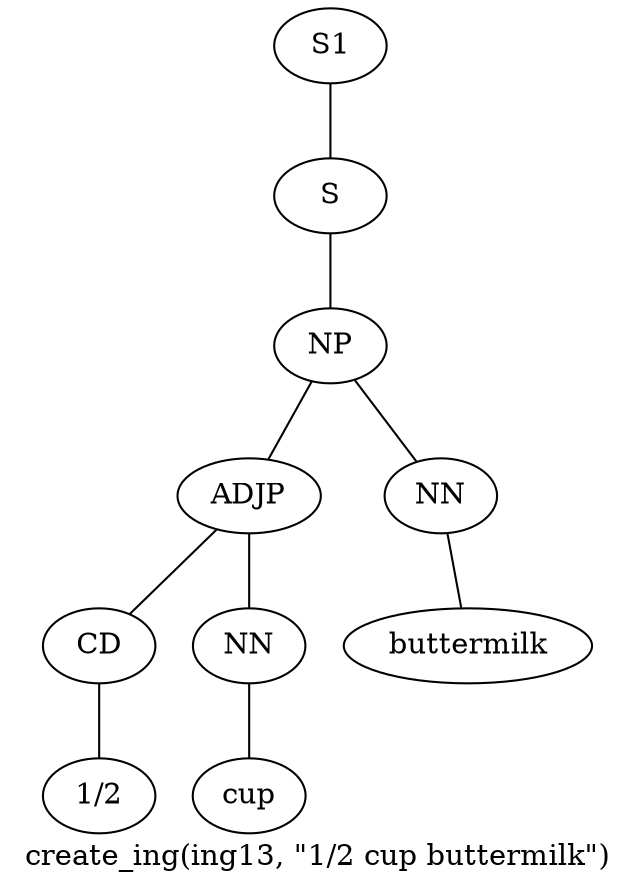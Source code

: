 graph SyntaxGraph {
	label = "create_ing(ing13, \"1/2 cup buttermilk\")";
	Node0 [label="S1"];
	Node1 [label="S"];
	Node2 [label="NP"];
	Node3 [label="ADJP"];
	Node4 [label="CD"];
	Node5 [label="1/2"];
	Node6 [label="NN"];
	Node7 [label="cup"];
	Node8 [label="NN"];
	Node9 [label="buttermilk"];

	Node0 -- Node1;
	Node1 -- Node2;
	Node2 -- Node3;
	Node2 -- Node8;
	Node3 -- Node4;
	Node3 -- Node6;
	Node4 -- Node5;
	Node6 -- Node7;
	Node8 -- Node9;
}